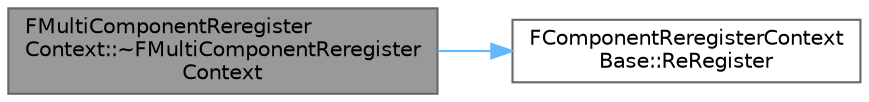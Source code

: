 digraph "FMultiComponentReregisterContext::~FMultiComponentReregisterContext"
{
 // INTERACTIVE_SVG=YES
 // LATEX_PDF_SIZE
  bgcolor="transparent";
  edge [fontname=Helvetica,fontsize=10,labelfontname=Helvetica,labelfontsize=10];
  node [fontname=Helvetica,fontsize=10,shape=box,height=0.2,width=0.4];
  rankdir="LR";
  Node1 [id="Node000001",label="FMultiComponentReregister\lContext::~FMultiComponentReregister\lContext",height=0.2,width=0.4,color="gray40", fillcolor="grey60", style="filled", fontcolor="black",tooltip=" "];
  Node1 -> Node2 [id="edge1_Node000001_Node000002",color="steelblue1",style="solid",tooltip=" "];
  Node2 [id="Node000002",label="FComponentReregisterContext\lBase::ReRegister",height=0.2,width=0.4,color="grey40", fillcolor="white", style="filled",URL="$d7/dff/classFComponentReregisterContextBase.html#a15af8cab37ce002336f36269b07ccf23",tooltip=" "];
}

